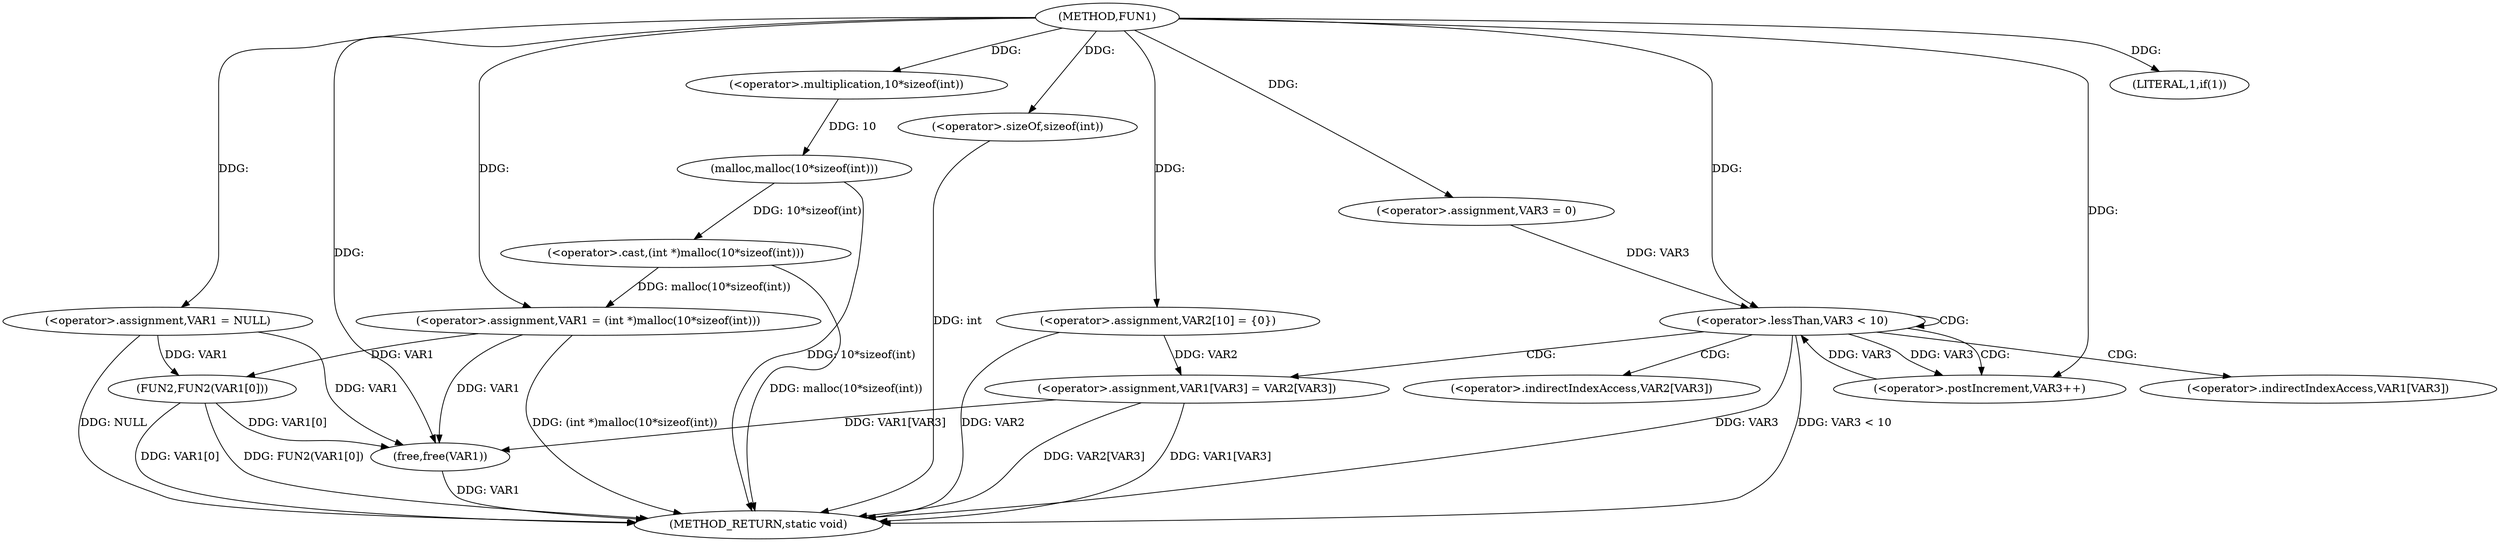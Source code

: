 digraph FUN1 {  
"1000100" [label = "(METHOD,FUN1)" ]
"1000146" [label = "(METHOD_RETURN,static void)" ]
"1000103" [label = "(<operator>.assignment,VAR1 = NULL)" ]
"1000107" [label = "(LITERAL,1,if(1))" ]
"1000109" [label = "(<operator>.assignment,VAR1 = (int *)malloc(10*sizeof(int)))" ]
"1000111" [label = "(<operator>.cast,(int *)malloc(10*sizeof(int)))" ]
"1000113" [label = "(malloc,malloc(10*sizeof(int)))" ]
"1000114" [label = "(<operator>.multiplication,10*sizeof(int))" ]
"1000116" [label = "(<operator>.sizeOf,sizeof(int))" ]
"1000120" [label = "(<operator>.assignment,VAR2[10] = {0})" ]
"1000124" [label = "(<operator>.assignment,VAR3 = 0)" ]
"1000127" [label = "(<operator>.lessThan,VAR3 < 10)" ]
"1000130" [label = "(<operator>.postIncrement,VAR3++)" ]
"1000133" [label = "(<operator>.assignment,VAR1[VAR3] = VAR2[VAR3])" ]
"1000140" [label = "(FUN2,FUN2(VAR1[0]))" ]
"1000144" [label = "(free,free(VAR1))" ]
"1000134" [label = "(<operator>.indirectIndexAccess,VAR1[VAR3])" ]
"1000137" [label = "(<operator>.indirectIndexAccess,VAR2[VAR3])" ]
  "1000116" -> "1000146"  [ label = "DDG: int"] 
  "1000103" -> "1000146"  [ label = "DDG: NULL"] 
  "1000113" -> "1000146"  [ label = "DDG: 10*sizeof(int)"] 
  "1000140" -> "1000146"  [ label = "DDG: VAR1[0]"] 
  "1000140" -> "1000146"  [ label = "DDG: FUN2(VAR1[0])"] 
  "1000120" -> "1000146"  [ label = "DDG: VAR2"] 
  "1000127" -> "1000146"  [ label = "DDG: VAR3 < 10"] 
  "1000144" -> "1000146"  [ label = "DDG: VAR1"] 
  "1000127" -> "1000146"  [ label = "DDG: VAR3"] 
  "1000133" -> "1000146"  [ label = "DDG: VAR1[VAR3]"] 
  "1000111" -> "1000146"  [ label = "DDG: malloc(10*sizeof(int))"] 
  "1000109" -> "1000146"  [ label = "DDG: (int *)malloc(10*sizeof(int))"] 
  "1000133" -> "1000146"  [ label = "DDG: VAR2[VAR3]"] 
  "1000100" -> "1000103"  [ label = "DDG: "] 
  "1000100" -> "1000107"  [ label = "DDG: "] 
  "1000111" -> "1000109"  [ label = "DDG: malloc(10*sizeof(int))"] 
  "1000100" -> "1000109"  [ label = "DDG: "] 
  "1000113" -> "1000111"  [ label = "DDG: 10*sizeof(int)"] 
  "1000114" -> "1000113"  [ label = "DDG: 10"] 
  "1000100" -> "1000114"  [ label = "DDG: "] 
  "1000100" -> "1000116"  [ label = "DDG: "] 
  "1000100" -> "1000120"  [ label = "DDG: "] 
  "1000100" -> "1000124"  [ label = "DDG: "] 
  "1000124" -> "1000127"  [ label = "DDG: VAR3"] 
  "1000130" -> "1000127"  [ label = "DDG: VAR3"] 
  "1000100" -> "1000127"  [ label = "DDG: "] 
  "1000127" -> "1000130"  [ label = "DDG: VAR3"] 
  "1000100" -> "1000130"  [ label = "DDG: "] 
  "1000120" -> "1000133"  [ label = "DDG: VAR2"] 
  "1000103" -> "1000140"  [ label = "DDG: VAR1"] 
  "1000109" -> "1000140"  [ label = "DDG: VAR1"] 
  "1000103" -> "1000144"  [ label = "DDG: VAR1"] 
  "1000140" -> "1000144"  [ label = "DDG: VAR1[0]"] 
  "1000133" -> "1000144"  [ label = "DDG: VAR1[VAR3]"] 
  "1000109" -> "1000144"  [ label = "DDG: VAR1"] 
  "1000100" -> "1000144"  [ label = "DDG: "] 
  "1000127" -> "1000137"  [ label = "CDG: "] 
  "1000127" -> "1000130"  [ label = "CDG: "] 
  "1000127" -> "1000133"  [ label = "CDG: "] 
  "1000127" -> "1000127"  [ label = "CDG: "] 
  "1000127" -> "1000134"  [ label = "CDG: "] 
}

